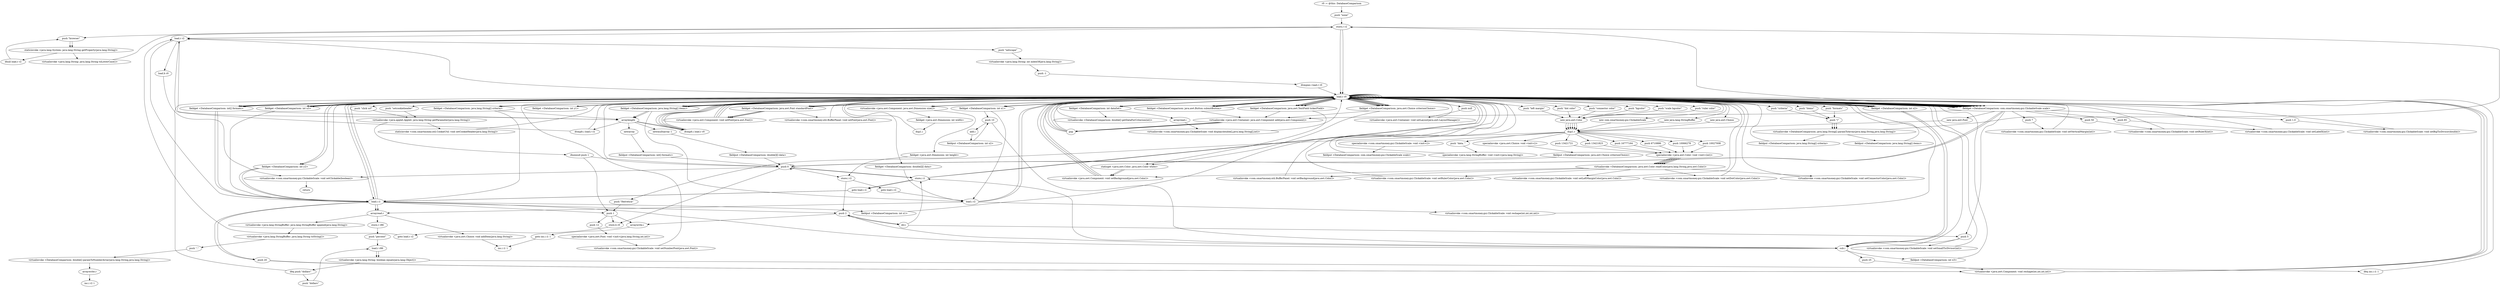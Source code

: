 digraph "" {
    "r0 := @this: DatabaseComparison"
    "push \"none\""
    "r0 := @this: DatabaseComparison"->"push \"none\"";
    "store.r r2"
    "push \"none\""->"store.r r2";
    "push \"browser\""
    "store.r r2"->"push \"browser\"";
    "staticinvoke <java.lang.System: java.lang.String getProperty(java.lang.String)>"
    "push \"browser\""->"staticinvoke <java.lang.System: java.lang.String getProperty(java.lang.String)>";
    "ifnull load.r r2"
    "staticinvoke <java.lang.System: java.lang.String getProperty(java.lang.String)>"->"ifnull load.r r2";
    "ifnull load.r r2"->"push \"browser\"";
    "push \"browser\""->"staticinvoke <java.lang.System: java.lang.String getProperty(java.lang.String)>";
    "virtualinvoke <java.lang.String: java.lang.String toLowerCase()>"
    "staticinvoke <java.lang.System: java.lang.String getProperty(java.lang.String)>"->"virtualinvoke <java.lang.String: java.lang.String toLowerCase()>";
    "virtualinvoke <java.lang.String: java.lang.String toLowerCase()>"->"store.r r2";
    "load.r r2"
    "store.r r2"->"load.r r2";
    "push \"netscape\""
    "load.r r2"->"push \"netscape\"";
    "virtualinvoke <java.lang.String: int indexOf(java.lang.String)>"
    "push \"netscape\""->"virtualinvoke <java.lang.String: int indexOf(java.lang.String)>";
    "push -1"
    "virtualinvoke <java.lang.String: int indexOf(java.lang.String)>"->"push -1";
    "ifcmpne.i load.r r0"
    "push -1"->"ifcmpne.i load.r r0";
    "load.r r0"
    "ifcmpne.i load.r r0"->"load.r r0";
    "push \"setcookieheader\""
    "load.r r0"->"push \"setcookieheader\"";
    "virtualinvoke <java.applet.Applet: java.lang.String getParameter(java.lang.String)>"
    "push \"setcookieheader\""->"virtualinvoke <java.applet.Applet: java.lang.String getParameter(java.lang.String)>";
    "staticinvoke <com.smartmoney.util.CookieUtil: void setCookieHeader(java.lang.String)>"
    "virtualinvoke <java.applet.Applet: java.lang.String getParameter(java.lang.String)>"->"staticinvoke <com.smartmoney.util.CookieUtil: void setCookieHeader(java.lang.String)>";
    "staticinvoke <com.smartmoney.util.CookieUtil: void setCookieHeader(java.lang.String)>"->"load.r r0";
    "load.r r0"->"load.r r0";
    "push \"bgcolor\""
    "load.r r0"->"push \"bgcolor\"";
    "new java.awt.Color"
    "push \"bgcolor\""->"new java.awt.Color";
    "dup1.r"
    "new java.awt.Color"->"dup1.r";
    "push 13421823"
    "dup1.r"->"push 13421823";
    "specialinvoke <java.awt.Color: void <init>(int)>"
    "push 13421823"->"specialinvoke <java.awt.Color: void <init>(int)>";
    "virtualinvoke <DatabaseComparison: java.awt.Color readColor(java.lang.String,java.awt.Color)>"
    "specialinvoke <java.awt.Color: void <init>(int)>"->"virtualinvoke <DatabaseComparison: java.awt.Color readColor(java.lang.String,java.awt.Color)>";
    "virtualinvoke <java.awt.Component: void setBackground(java.awt.Color)>"
    "virtualinvoke <DatabaseComparison: java.awt.Color readColor(java.lang.String,java.awt.Color)>"->"virtualinvoke <java.awt.Component: void setBackground(java.awt.Color)>";
    "virtualinvoke <java.awt.Component: void setBackground(java.awt.Color)>"->"load.r r0";
    "push null"
    "load.r r0"->"push null";
    "virtualinvoke <java.awt.Container: void setLayout(java.awt.LayoutManager)>"
    "push null"->"virtualinvoke <java.awt.Container: void setLayout(java.awt.LayoutManager)>";
    "virtualinvoke <java.awt.Container: void setLayout(java.awt.LayoutManager)>"->"load.r r0";
    "load.r r0"->"load.r r0";
    "push \"criteria\""
    "load.r r0"->"push \"criteria\"";
    "push \"|\""
    "push \"criteria\""->"push \"|\"";
    "virtualinvoke <DatabaseComparison: java.lang.String[] paramToArray(java.lang.String,java.lang.String)>"
    "push \"|\""->"virtualinvoke <DatabaseComparison: java.lang.String[] paramToArray(java.lang.String,java.lang.String)>";
    "fieldput <DatabaseComparison: java.lang.String[] criteria>"
    "virtualinvoke <DatabaseComparison: java.lang.String[] paramToArray(java.lang.String,java.lang.String)>"->"fieldput <DatabaseComparison: java.lang.String[] criteria>";
    "fieldput <DatabaseComparison: java.lang.String[] criteria>"->"load.r r0";
    "load.r r0"->"load.r r0";
    "push \"items\""
    "load.r r0"->"push \"items\"";
    "push \"items\""->"push \"|\"";
    "push \"|\""->"virtualinvoke <DatabaseComparison: java.lang.String[] paramToArray(java.lang.String,java.lang.String)>";
    "fieldput <DatabaseComparison: java.lang.String[] items>"
    "virtualinvoke <DatabaseComparison: java.lang.String[] paramToArray(java.lang.String,java.lang.String)>"->"fieldput <DatabaseComparison: java.lang.String[] items>";
    "fieldput <DatabaseComparison: java.lang.String[] items>"->"load.r r0";
    "push \"formats\""
    "load.r r0"->"push \"formats\"";
    "push \"formats\""->"push \"|\"";
    "push \"|\""->"virtualinvoke <DatabaseComparison: java.lang.String[] paramToArray(java.lang.String,java.lang.String)>";
    "virtualinvoke <DatabaseComparison: java.lang.String[] paramToArray(java.lang.String,java.lang.String)>"->"store.r r2";
    "store.r r2"->"load.r r0";
    "load.r r0"->"load.r r2";
    "arraylength"
    "load.r r2"->"arraylength";
    "newarray"
    "arraylength"->"newarray";
    "fieldput <DatabaseComparison: int[] formats>"
    "newarray"->"fieldput <DatabaseComparison: int[] formats>";
    "push 0"
    "fieldput <DatabaseComparison: int[] formats>"->"push 0";
    "store.i i1"
    "push 0"->"store.i i1";
    "goto load.i i1"
    "store.i i1"->"goto load.i i1";
    "load.i i1"
    "goto load.i i1"->"load.i i1";
    "load.i i1"->"load.r r0";
    "fieldget <DatabaseComparison: int[] formats>"
    "load.r r0"->"fieldget <DatabaseComparison: int[] formats>";
    "fieldget <DatabaseComparison: int[] formats>"->"arraylength";
    "ifcmplt.i load.r r2"
    "arraylength"->"ifcmplt.i load.r r2";
    "ifcmplt.i load.r r2"->"load.r r0";
    "load.r r0"->"load.r r0";
    "fieldget <DatabaseComparison: java.lang.String[] items>"
    "load.r r0"->"fieldget <DatabaseComparison: java.lang.String[] items>";
    "fieldget <DatabaseComparison: java.lang.String[] items>"->"arraylength";
    "newmultiarray 1"
    "arraylength"->"newmultiarray 1";
    "fieldput <DatabaseComparison: double[][] data>"
    "newmultiarray 1"->"fieldput <DatabaseComparison: double[][] data>";
    "fieldput <DatabaseComparison: double[][] data>"->"push 0";
    "store.i r2"
    "push 0"->"store.i r2";
    "goto load.i r2"
    "store.i r2"->"goto load.i r2";
    "load.i r2"
    "goto load.i r2"->"load.i r2";
    "load.i r2"->"load.r r0";
    "load.r r0"->"fieldget <DatabaseComparison: java.lang.String[] items>";
    "fieldget <DatabaseComparison: java.lang.String[] items>"->"arraylength";
    "ifcmplt.i load.r r0"
    "arraylength"->"ifcmplt.i load.r r0";
    "ifcmplt.i load.r r0"->"load.r r0";
    "load.r r0"->"load.r r0";
    "virtualinvoke <java.awt.Component: java.awt.Dimension size()>"
    "load.r r0"->"virtualinvoke <java.awt.Component: java.awt.Dimension size()>";
    "fieldget <java.awt.Dimension: int width>"
    "virtualinvoke <java.awt.Component: java.awt.Dimension size()>"->"fieldget <java.awt.Dimension: int width>";
    "dup1.i"
    "fieldget <java.awt.Dimension: int width>"->"dup1.i";
    "dup1.i"->"load.r r0";
    "load.r r0"->"virtualinvoke <java.awt.Component: java.awt.Dimension size()>";
    "fieldget <java.awt.Dimension: int height>"
    "virtualinvoke <java.awt.Component: java.awt.Dimension size()>"->"fieldget <java.awt.Dimension: int height>";
    "fieldget <java.awt.Dimension: int height>"->"store.i r2";
    "push 2"
    "store.i r2"->"push 2";
    "div.i"
    "push 2"->"div.i";
    "div.i"->"store.i i1";
    "store.i i1"->"load.r r0";
    "load.r r0"->"load.i i1";
    "fieldput <DatabaseComparison: int x1>"
    "load.i i1"->"fieldput <DatabaseComparison: int x1>";
    "fieldput <DatabaseComparison: int x1>"->"load.r r0";
    "load.r r0"->"load.r r0";
    "fieldget <DatabaseComparison: int x1>"
    "load.r r0"->"fieldget <DatabaseComparison: int x1>";
    "push 10"
    "fieldget <DatabaseComparison: int x1>"->"push 10";
    "add.i"
    "push 10"->"add.i";
    "fieldput <DatabaseComparison: int x2>"
    "add.i"->"fieldput <DatabaseComparison: int x2>";
    "fieldput <DatabaseComparison: int x2>"->"push 10";
    "sub.i"
    "push 10"->"sub.i";
    "fieldput <DatabaseComparison: int x3>"
    "sub.i"->"fieldput <DatabaseComparison: int x3>";
    "fieldput <DatabaseComparison: int x3>"->"load.r r0";
    "new java.awt.Choice"
    "load.r r0"->"new java.awt.Choice";
    "new java.awt.Choice"->"dup1.r";
    "specialinvoke <java.awt.Choice: void <init>()>"
    "dup1.r"->"specialinvoke <java.awt.Choice: void <init>()>";
    "fieldput <DatabaseComparison: java.awt.Choice criterionChoice>"
    "specialinvoke <java.awt.Choice: void <init>()>"->"fieldput <DatabaseComparison: java.awt.Choice criterionChoice>";
    "fieldput <DatabaseComparison: java.awt.Choice criterionChoice>"->"push 0";
    "push 0"->"store.i i1";
    "store.i i1"->"goto load.i i1";
    "goto load.i i1"->"load.i i1";
    "load.i i1"->"load.r r0";
    "fieldget <DatabaseComparison: java.lang.String[] criteria>"
    "load.r r0"->"fieldget <DatabaseComparison: java.lang.String[] criteria>";
    "fieldget <DatabaseComparison: java.lang.String[] criteria>"->"arraylength";
    "arraylength"->"ifcmplt.i load.r r0";
    "ifcmplt.i load.r r0"->"load.r r0";
    "load.r r0"->"load.r r0";
    "fieldget <DatabaseComparison: java.awt.Choice criterionChoice>"
    "load.r r0"->"fieldget <DatabaseComparison: java.awt.Choice criterionChoice>";
    "virtualinvoke <java.awt.Container: java.awt.Component add(java.awt.Component)>"
    "fieldget <DatabaseComparison: java.awt.Choice criterionChoice>"->"virtualinvoke <java.awt.Container: java.awt.Component add(java.awt.Component)>";
    "pop"
    "virtualinvoke <java.awt.Container: java.awt.Component add(java.awt.Component)>"->"pop";
    "pop"->"load.r r0";
    "load.r r0"->"fieldget <DatabaseComparison: java.awt.Choice criterionChoice>";
    "fieldget <DatabaseComparison: java.awt.Choice criterionChoice>"->"load.r r0";
    "fieldget <DatabaseComparison: int x2>"
    "load.r r0"->"fieldget <DatabaseComparison: int x2>";
    "fieldget <DatabaseComparison: int x2>"->"load.r r0";
    "fieldget <DatabaseComparison: int y1>"
    "load.r r0"->"fieldget <DatabaseComparison: int y1>";
    "fieldget <DatabaseComparison: int y1>"->"load.r r0";
    "fieldget <DatabaseComparison: int x3>"
    "load.r r0"->"fieldget <DatabaseComparison: int x3>";
    "fieldget <DatabaseComparison: int x3>"->"load.r r0";
    "load.r r0"->"fieldget <DatabaseComparison: int x2>";
    "fieldget <DatabaseComparison: int x2>"->"sub.i";
    "push 25"
    "sub.i"->"push 25";
    "virtualinvoke <java.awt.Component: void reshape(int,int,int,int)>"
    "push 25"->"virtualinvoke <java.awt.Component: void reshape(int,int,int,int)>";
    "virtualinvoke <java.awt.Component: void reshape(int,int,int,int)>"->"load.r r0";
    "load.r r0"->"fieldget <DatabaseComparison: java.awt.Choice criterionChoice>";
    "fieldget <DatabaseComparison: java.awt.Choice criterionChoice>"->"load.r r0";
    "fieldget <DatabaseComparison: java.awt.Font standardFont>"
    "load.r r0"->"fieldget <DatabaseComparison: java.awt.Font standardFont>";
    "virtualinvoke <java.awt.Component: void setFont(java.awt.Font)>"
    "fieldget <DatabaseComparison: java.awt.Font standardFont>"->"virtualinvoke <java.awt.Component: void setFont(java.awt.Font)>";
    "virtualinvoke <java.awt.Component: void setFont(java.awt.Font)>"->"load.r r0";
    "load.r r0"->"fieldget <DatabaseComparison: java.awt.Choice criterionChoice>";
    "staticget <java.awt.Color: java.awt.Color white>"
    "fieldget <DatabaseComparison: java.awt.Choice criterionChoice>"->"staticget <java.awt.Color: java.awt.Color white>";
    "staticget <java.awt.Color: java.awt.Color white>"->"virtualinvoke <java.awt.Component: void setBackground(java.awt.Color)>";
    "virtualinvoke <java.awt.Component: void setBackground(java.awt.Color)>"->"load.r r0";
    "load.r r0"->"fieldget <DatabaseComparison: int x3>";
    "fieldget <DatabaseComparison: int x3>"->"load.r r0";
    "load.r r0"->"fieldget <DatabaseComparison: int x2>";
    "fieldget <DatabaseComparison: int x2>"->"sub.i";
    "sub.i"->"push 2";
    "push 2"->"div.i";
    "push 5"
    "div.i"->"push 5";
    "push 5"->"sub.i";
    "sub.i"->"store.i i1";
    "store.i i1"->"load.r r0";
    "load.r r0"->"load.r r0";
    "fieldget <DatabaseComparison: java.awt.TextField tickerField>"
    "load.r r0"->"fieldget <DatabaseComparison: java.awt.TextField tickerField>";
    "fieldget <DatabaseComparison: java.awt.TextField tickerField>"->"virtualinvoke <java.awt.Container: java.awt.Component add(java.awt.Component)>";
    "virtualinvoke <java.awt.Container: java.awt.Component add(java.awt.Component)>"->"pop";
    "pop"->"load.r r0";
    "load.r r0"->"fieldget <DatabaseComparison: java.awt.TextField tickerField>";
    "fieldget <DatabaseComparison: java.awt.TextField tickerField>"->"load.r r0";
    "load.r r0"->"fieldget <DatabaseComparison: int x2>";
    "fieldget <DatabaseComparison: int x2>"->"load.r r0";
    "fieldget <DatabaseComparison: int y2>"
    "load.r r0"->"fieldget <DatabaseComparison: int y2>";
    "fieldget <DatabaseComparison: int y2>"->"load.i i1";
    "push 20"
    "load.i i1"->"push 20";
    "push 20"->"virtualinvoke <java.awt.Component: void reshape(int,int,int,int)>";
    "virtualinvoke <java.awt.Component: void reshape(int,int,int,int)>"->"load.r r0";
    "load.r r0"->"fieldget <DatabaseComparison: java.awt.TextField tickerField>";
    "fieldget <DatabaseComparison: java.awt.TextField tickerField>"->"load.r r0";
    "load.r r0"->"fieldget <DatabaseComparison: java.awt.Font standardFont>";
    "fieldget <DatabaseComparison: java.awt.Font standardFont>"->"virtualinvoke <java.awt.Component: void setFont(java.awt.Font)>";
    "virtualinvoke <java.awt.Component: void setFont(java.awt.Font)>"->"load.r r0";
    "load.r r0"->"fieldget <DatabaseComparison: java.awt.TextField tickerField>";
    "fieldget <DatabaseComparison: java.awt.TextField tickerField>"->"staticget <java.awt.Color: java.awt.Color white>";
    "staticget <java.awt.Color: java.awt.Color white>"->"virtualinvoke <java.awt.Component: void setBackground(java.awt.Color)>";
    "virtualinvoke <java.awt.Component: void setBackground(java.awt.Color)>"->"load.r r0";
    "load.r r0"->"load.r r0";
    "fieldget <DatabaseComparison: java.awt.Button submitButton>"
    "load.r r0"->"fieldget <DatabaseComparison: java.awt.Button submitButton>";
    "fieldget <DatabaseComparison: java.awt.Button submitButton>"->"virtualinvoke <java.awt.Container: java.awt.Component add(java.awt.Component)>";
    "virtualinvoke <java.awt.Container: java.awt.Component add(java.awt.Component)>"->"pop";
    "pop"->"load.r r0";
    "load.r r0"->"fieldget <DatabaseComparison: java.awt.Button submitButton>";
    "fieldget <DatabaseComparison: java.awt.Button submitButton>"->"load.r r0";
    "load.r r0"->"fieldget <DatabaseComparison: int x3>";
    "fieldget <DatabaseComparison: int x3>"->"load.i i1";
    "load.i i1"->"sub.i";
    "sub.i"->"load.r r0";
    "load.r r0"->"fieldget <DatabaseComparison: int y2>";
    "fieldget <DatabaseComparison: int y2>"->"load.i i1";
    "load.i i1"->"push 20";
    "push 20"->"virtualinvoke <java.awt.Component: void reshape(int,int,int,int)>";
    "virtualinvoke <java.awt.Component: void reshape(int,int,int,int)>"->"load.r r0";
    "load.r r0"->"fieldget <DatabaseComparison: java.awt.Button submitButton>";
    "fieldget <DatabaseComparison: java.awt.Button submitButton>"->"load.r r0";
    "load.r r0"->"fieldget <DatabaseComparison: java.awt.Font standardFont>";
    "fieldget <DatabaseComparison: java.awt.Font standardFont>"->"virtualinvoke <java.awt.Component: void setFont(java.awt.Font)>";
    "virtualinvoke <java.awt.Component: void setFont(java.awt.Font)>"->"load.r r0";
    "new com.smartmoney.gui.ClickableScale"
    "load.r r0"->"new com.smartmoney.gui.ClickableScale";
    "new com.smartmoney.gui.ClickableScale"->"dup1.r";
    "specialinvoke <com.smartmoney.gui.ClickableScale: void <init>()>"
    "dup1.r"->"specialinvoke <com.smartmoney.gui.ClickableScale: void <init>()>";
    "fieldput <DatabaseComparison: com.smartmoney.gui.ClickableScale scale>"
    "specialinvoke <com.smartmoney.gui.ClickableScale: void <init>()>"->"fieldput <DatabaseComparison: com.smartmoney.gui.ClickableScale scale>";
    "fieldput <DatabaseComparison: com.smartmoney.gui.ClickableScale scale>"->"load.r r0";
    "fieldget <DatabaseComparison: com.smartmoney.gui.ClickableScale scale>"
    "load.r r0"->"fieldget <DatabaseComparison: com.smartmoney.gui.ClickableScale scale>";
    "fieldget <DatabaseComparison: com.smartmoney.gui.ClickableScale scale>"->"push 0";
    "virtualinvoke <com.smartmoney.gui.ClickableScale: void setClickable(boolean)>"
    "push 0"->"virtualinvoke <com.smartmoney.gui.ClickableScale: void setClickable(boolean)>";
    "virtualinvoke <com.smartmoney.gui.ClickableScale: void setClickable(boolean)>"->"load.r r0";
    "load.r r0"->"load.r r0";
    "load.r r0"->"fieldget <DatabaseComparison: com.smartmoney.gui.ClickableScale scale>";
    "fieldget <DatabaseComparison: com.smartmoney.gui.ClickableScale scale>"->"virtualinvoke <java.awt.Container: java.awt.Component add(java.awt.Component)>";
    "virtualinvoke <java.awt.Container: java.awt.Component add(java.awt.Component)>"->"pop";
    "pop"->"load.r r0";
    "load.r r0"->"fieldget <DatabaseComparison: com.smartmoney.gui.ClickableScale scale>";
    "fieldget <DatabaseComparison: com.smartmoney.gui.ClickableScale scale>"->"load.r r0";
    "push \"scale bgcolor\""
    "load.r r0"->"push \"scale bgcolor\"";
    "push \"scale bgcolor\""->"new java.awt.Color";
    "new java.awt.Color"->"dup1.r";
    "push 16777164"
    "dup1.r"->"push 16777164";
    "push 16777164"->"specialinvoke <java.awt.Color: void <init>(int)>";
    "specialinvoke <java.awt.Color: void <init>(int)>"->"virtualinvoke <DatabaseComparison: java.awt.Color readColor(java.lang.String,java.awt.Color)>";
    "virtualinvoke <com.smartmoney.util.BufferPanel: void setBackground(java.awt.Color)>"
    "virtualinvoke <DatabaseComparison: java.awt.Color readColor(java.lang.String,java.awt.Color)>"->"virtualinvoke <com.smartmoney.util.BufferPanel: void setBackground(java.awt.Color)>";
    "virtualinvoke <com.smartmoney.util.BufferPanel: void setBackground(java.awt.Color)>"->"load.r r0";
    "load.r r0"->"fieldget <DatabaseComparison: com.smartmoney.gui.ClickableScale scale>";
    "fieldget <DatabaseComparison: com.smartmoney.gui.ClickableScale scale>"->"push 0";
    "push 0"->"push 0";
    "push 0"->"load.r r0";
    "load.r r0"->"fieldget <DatabaseComparison: int x1>";
    "fieldget <DatabaseComparison: int x1>"->"load.i r2";
    "virtualinvoke <com.smartmoney.gui.ClickableScale: void reshape(int,int,int,int)>"
    "load.i r2"->"virtualinvoke <com.smartmoney.gui.ClickableScale: void reshape(int,int,int,int)>";
    "virtualinvoke <com.smartmoney.gui.ClickableScale: void reshape(int,int,int,int)>"->"load.r r0";
    "load.r r0"->"fieldget <DatabaseComparison: com.smartmoney.gui.ClickableScale scale>";
    "fieldget <DatabaseComparison: com.smartmoney.gui.ClickableScale scale>"->"load.r r0";
    "load.r r0"->"fieldget <DatabaseComparison: java.awt.Font standardFont>";
    "virtualinvoke <com.smartmoney.util.BufferPanel: void setFont(java.awt.Font)>"
    "fieldget <DatabaseComparison: java.awt.Font standardFont>"->"virtualinvoke <com.smartmoney.util.BufferPanel: void setFont(java.awt.Font)>";
    "virtualinvoke <com.smartmoney.util.BufferPanel: void setFont(java.awt.Font)>"->"load.r r0";
    "load.r r0"->"fieldget <DatabaseComparison: com.smartmoney.gui.ClickableScale scale>";
    "new java.awt.Font"
    "fieldget <DatabaseComparison: com.smartmoney.gui.ClickableScale scale>"->"new java.awt.Font";
    "new java.awt.Font"->"dup1.r";
    "push \"Helvetica\""
    "dup1.r"->"push \"Helvetica\"";
    "push 1"
    "push \"Helvetica\""->"push 1";
    "push 12"
    "push 1"->"push 12";
    "specialinvoke <java.awt.Font: void <init>(java.lang.String,int,int)>"
    "push 12"->"specialinvoke <java.awt.Font: void <init>(java.lang.String,int,int)>";
    "virtualinvoke <com.smartmoney.gui.ClickableScale: void setNumberFont(java.awt.Font)>"
    "specialinvoke <java.awt.Font: void <init>(java.lang.String,int,int)>"->"virtualinvoke <com.smartmoney.gui.ClickableScale: void setNumberFont(java.awt.Font)>";
    "virtualinvoke <com.smartmoney.gui.ClickableScale: void setNumberFont(java.awt.Font)>"->"load.r r0";
    "load.r r0"->"fieldget <DatabaseComparison: com.smartmoney.gui.ClickableScale scale>";
    "fieldget <DatabaseComparison: com.smartmoney.gui.ClickableScale scale>"->"load.r r0";
    "load.r r0"->"load.r r0";
    "fieldget <DatabaseComparison: int dataSet>"
    "load.r r0"->"fieldget <DatabaseComparison: int dataSet>";
    "virtualinvoke <DatabaseComparison: double[] getDataForCriterion(int)>"
    "fieldget <DatabaseComparison: int dataSet>"->"virtualinvoke <DatabaseComparison: double[] getDataForCriterion(int)>";
    "virtualinvoke <DatabaseComparison: double[] getDataForCriterion(int)>"->"load.r r0";
    "load.r r0"->"fieldget <DatabaseComparison: java.lang.String[] items>";
    "fieldget <DatabaseComparison: java.lang.String[] items>"->"load.r r0";
    "load.r r0"->"fieldget <DatabaseComparison: int[] formats>";
    "fieldget <DatabaseComparison: int[] formats>"->"load.r r0";
    "load.r r0"->"fieldget <DatabaseComparison: int dataSet>";
    "arrayread.i"
    "fieldget <DatabaseComparison: int dataSet>"->"arrayread.i";
    "virtualinvoke <com.smartmoney.gui.ClickableScale: void display(double[],java.lang.String[],int)>"
    "arrayread.i"->"virtualinvoke <com.smartmoney.gui.ClickableScale: void display(double[],java.lang.String[],int)>";
    "virtualinvoke <com.smartmoney.gui.ClickableScale: void display(double[],java.lang.String[],int)>"->"load.r r0";
    "load.r r0"->"fieldget <DatabaseComparison: com.smartmoney.gui.ClickableScale scale>";
    "push 7"
    "fieldget <DatabaseComparison: com.smartmoney.gui.ClickableScale scale>"->"push 7";
    "virtualinvoke <com.smartmoney.gui.ClickableScale: void setVerticalMargin(int)>"
    "push 7"->"virtualinvoke <com.smartmoney.gui.ClickableScale: void setVerticalMargin(int)>";
    "virtualinvoke <com.smartmoney.gui.ClickableScale: void setVerticalMargin(int)>"->"load.r r0";
    "load.r r0"->"fieldget <DatabaseComparison: com.smartmoney.gui.ClickableScale scale>";
    "push 50"
    "fieldget <DatabaseComparison: com.smartmoney.gui.ClickableScale scale>"->"push 50";
    "virtualinvoke <com.smartmoney.gui.ClickableScale: void setRulerX(int)>"
    "push 50"->"virtualinvoke <com.smartmoney.gui.ClickableScale: void setRulerX(int)>";
    "virtualinvoke <com.smartmoney.gui.ClickableScale: void setRulerX(int)>"->"load.r r0";
    "load.r r0"->"fieldget <DatabaseComparison: com.smartmoney.gui.ClickableScale scale>";
    "push 85"
    "fieldget <DatabaseComparison: com.smartmoney.gui.ClickableScale scale>"->"push 85";
    "virtualinvoke <com.smartmoney.gui.ClickableScale: void setLabelX(int)>"
    "push 85"->"virtualinvoke <com.smartmoney.gui.ClickableScale: void setLabelX(int)>";
    "virtualinvoke <com.smartmoney.gui.ClickableScale: void setLabelX(int)>"->"load.r r0";
    "load.r r0"->"fieldget <DatabaseComparison: com.smartmoney.gui.ClickableScale scale>";
    "fieldget <DatabaseComparison: com.smartmoney.gui.ClickableScale scale>"->"push 5";
    "virtualinvoke <com.smartmoney.gui.ClickableScale: void setSmallTicDivisor(int)>"
    "push 5"->"virtualinvoke <com.smartmoney.gui.ClickableScale: void setSmallTicDivisor(int)>";
    "virtualinvoke <com.smartmoney.gui.ClickableScale: void setSmallTicDivisor(int)>"->"load.r r0";
    "load.r r0"->"fieldget <DatabaseComparison: com.smartmoney.gui.ClickableScale scale>";
    "push 1.0"
    "fieldget <DatabaseComparison: com.smartmoney.gui.ClickableScale scale>"->"push 1.0";
    "virtualinvoke <com.smartmoney.gui.ClickableScale: void setBigTicDivisor(double)>"
    "push 1.0"->"virtualinvoke <com.smartmoney.gui.ClickableScale: void setBigTicDivisor(double)>";
    "virtualinvoke <com.smartmoney.gui.ClickableScale: void setBigTicDivisor(double)>"->"load.r r0";
    "load.r r0"->"fieldget <DatabaseComparison: com.smartmoney.gui.ClickableScale scale>";
    "fieldget <DatabaseComparison: com.smartmoney.gui.ClickableScale scale>"->"load.r r0";
    "push \"ruler color\""
    "load.r r0"->"push \"ruler color\"";
    "push \"ruler color\""->"new java.awt.Color";
    "new java.awt.Color"->"dup1.r";
    "push 6710886"
    "dup1.r"->"push 6710886";
    "push 6710886"->"specialinvoke <java.awt.Color: void <init>(int)>";
    "specialinvoke <java.awt.Color: void <init>(int)>"->"virtualinvoke <DatabaseComparison: java.awt.Color readColor(java.lang.String,java.awt.Color)>";
    "virtualinvoke <com.smartmoney.gui.ClickableScale: void setRulerColor(java.awt.Color)>"
    "virtualinvoke <DatabaseComparison: java.awt.Color readColor(java.lang.String,java.awt.Color)>"->"virtualinvoke <com.smartmoney.gui.ClickableScale: void setRulerColor(java.awt.Color)>";
    "virtualinvoke <com.smartmoney.gui.ClickableScale: void setRulerColor(java.awt.Color)>"->"load.r r0";
    "load.r r0"->"fieldget <DatabaseComparison: com.smartmoney.gui.ClickableScale scale>";
    "fieldget <DatabaseComparison: com.smartmoney.gui.ClickableScale scale>"->"load.r r0";
    "push \"left margin\""
    "load.r r0"->"push \"left margin\"";
    "push \"left margin\""->"new java.awt.Color";
    "new java.awt.Color"->"dup1.r";
    "push 10066278"
    "dup1.r"->"push 10066278";
    "push 10066278"->"specialinvoke <java.awt.Color: void <init>(int)>";
    "specialinvoke <java.awt.Color: void <init>(int)>"->"virtualinvoke <DatabaseComparison: java.awt.Color readColor(java.lang.String,java.awt.Color)>";
    "virtualinvoke <com.smartmoney.gui.ClickableScale: void setLeftMarginColor(java.awt.Color)>"
    "virtualinvoke <DatabaseComparison: java.awt.Color readColor(java.lang.String,java.awt.Color)>"->"virtualinvoke <com.smartmoney.gui.ClickableScale: void setLeftMarginColor(java.awt.Color)>";
    "virtualinvoke <com.smartmoney.gui.ClickableScale: void setLeftMarginColor(java.awt.Color)>"->"load.r r0";
    "load.r r0"->"fieldget <DatabaseComparison: com.smartmoney.gui.ClickableScale scale>";
    "fieldget <DatabaseComparison: com.smartmoney.gui.ClickableScale scale>"->"load.r r0";
    "push \"dot color\""
    "load.r r0"->"push \"dot color\"";
    "push \"dot color\""->"new java.awt.Color";
    "new java.awt.Color"->"dup1.r";
    "push 10027008"
    "dup1.r"->"push 10027008";
    "push 10027008"->"specialinvoke <java.awt.Color: void <init>(int)>";
    "specialinvoke <java.awt.Color: void <init>(int)>"->"virtualinvoke <DatabaseComparison: java.awt.Color readColor(java.lang.String,java.awt.Color)>";
    "virtualinvoke <com.smartmoney.gui.ClickableScale: void setDotColor(java.awt.Color)>"
    "virtualinvoke <DatabaseComparison: java.awt.Color readColor(java.lang.String,java.awt.Color)>"->"virtualinvoke <com.smartmoney.gui.ClickableScale: void setDotColor(java.awt.Color)>";
    "virtualinvoke <com.smartmoney.gui.ClickableScale: void setDotColor(java.awt.Color)>"->"load.r r0";
    "load.r r0"->"fieldget <DatabaseComparison: com.smartmoney.gui.ClickableScale scale>";
    "fieldget <DatabaseComparison: com.smartmoney.gui.ClickableScale scale>"->"load.r r0";
    "push \"connector color\""
    "load.r r0"->"push \"connector color\"";
    "push \"connector color\""->"new java.awt.Color";
    "new java.awt.Color"->"dup1.r";
    "push 13421721"
    "dup1.r"->"push 13421721";
    "push 13421721"->"specialinvoke <java.awt.Color: void <init>(int)>";
    "specialinvoke <java.awt.Color: void <init>(int)>"->"virtualinvoke <DatabaseComparison: java.awt.Color readColor(java.lang.String,java.awt.Color)>";
    "virtualinvoke <com.smartmoney.gui.ClickableScale: void setConnectorColor(java.awt.Color)>"
    "virtualinvoke <DatabaseComparison: java.awt.Color readColor(java.lang.String,java.awt.Color)>"->"virtualinvoke <com.smartmoney.gui.ClickableScale: void setConnectorColor(java.awt.Color)>";
    "virtualinvoke <com.smartmoney.gui.ClickableScale: void setConnectorColor(java.awt.Color)>"->"load.r r0";
    "load.r r0"->"fieldget <DatabaseComparison: com.smartmoney.gui.ClickableScale scale>";
    "fieldget <DatabaseComparison: com.smartmoney.gui.ClickableScale scale>"->"store.r r2";
    "store.r r2"->"load.r r0";
    "push \"click url\""
    "load.r r0"->"push \"click url\"";
    "push \"click url\""->"virtualinvoke <java.applet.Applet: java.lang.String getParameter(java.lang.String)>";
    "ifnonnull push 1"
    "virtualinvoke <java.applet.Applet: java.lang.String getParameter(java.lang.String)>"->"ifnonnull push 1";
    "ifnonnull push 1"->"push 0";
    "store.b r0"
    "push 0"->"store.b r0";
    "goto load.r r2"
    "store.b r0"->"goto load.r r2";
    "goto load.r r2"->"load.r r2";
    "load.b r0"
    "load.r r2"->"load.b r0";
    "load.b r0"->"virtualinvoke <com.smartmoney.gui.ClickableScale: void setClickable(boolean)>";
    "return"
    "virtualinvoke <com.smartmoney.gui.ClickableScale: void setClickable(boolean)>"->"return";
    "ifnonnull push 1"->"push 1";
    "push 1"->"store.b r0";
    "ifcmplt.i load.r r0"->"load.r r0";
    "load.r r0"->"fieldget <DatabaseComparison: java.awt.Choice criterionChoice>";
    "fieldget <DatabaseComparison: java.awt.Choice criterionChoice>"->"load.r r0";
    "load.r r0"->"fieldget <DatabaseComparison: java.lang.String[] criteria>";
    "fieldget <DatabaseComparison: java.lang.String[] criteria>"->"load.i i1";
    "arrayread.r"
    "load.i i1"->"arrayread.r";
    "virtualinvoke <java.awt.Choice: void addItem(java.lang.String)>"
    "arrayread.r"->"virtualinvoke <java.awt.Choice: void addItem(java.lang.String)>";
    "inc.i i1 1"
    "virtualinvoke <java.awt.Choice: void addItem(java.lang.String)>"->"inc.i i1 1";
    "ifcmplt.i load.r r0"->"load.r r0";
    "fieldget <DatabaseComparison: double[][] data>"
    "load.r r0"->"fieldget <DatabaseComparison: double[][] data>";
    "fieldget <DatabaseComparison: double[][] data>"->"load.i r2";
    "load.i r2"->"load.r r0";
    "new java.lang.StringBuffer"
    "load.r r0"->"new java.lang.StringBuffer";
    "new java.lang.StringBuffer"->"dup1.r";
    "push \"data, \""
    "dup1.r"->"push \"data, \"";
    "specialinvoke <java.lang.StringBuffer: void <init>(java.lang.String)>"
    "push \"data, \""->"specialinvoke <java.lang.StringBuffer: void <init>(java.lang.String)>";
    "specialinvoke <java.lang.StringBuffer: void <init>(java.lang.String)>"->"load.r r0";
    "load.r r0"->"fieldget <DatabaseComparison: java.lang.String[] items>";
    "fieldget <DatabaseComparison: java.lang.String[] items>"->"load.i r2";
    "load.i r2"->"arrayread.r";
    "virtualinvoke <java.lang.StringBuffer: java.lang.StringBuffer append(java.lang.String)>"
    "arrayread.r"->"virtualinvoke <java.lang.StringBuffer: java.lang.StringBuffer append(java.lang.String)>";
    "virtualinvoke <java.lang.StringBuffer: java.lang.String toString()>"
    "virtualinvoke <java.lang.StringBuffer: java.lang.StringBuffer append(java.lang.String)>"->"virtualinvoke <java.lang.StringBuffer: java.lang.String toString()>";
    "push \",\""
    "virtualinvoke <java.lang.StringBuffer: java.lang.String toString()>"->"push \",\"";
    "virtualinvoke <DatabaseComparison: double[] paramToNumberArray(java.lang.String,java.lang.String)>"
    "push \",\""->"virtualinvoke <DatabaseComparison: double[] paramToNumberArray(java.lang.String,java.lang.String)>";
    "arraywrite.r"
    "virtualinvoke <DatabaseComparison: double[] paramToNumberArray(java.lang.String,java.lang.String)>"->"arraywrite.r";
    "inc.i r2 1"
    "arraywrite.r"->"inc.i r2 1";
    "ifcmplt.i load.r r2"->"load.r r2";
    "load.r r2"->"load.i i1";
    "load.i i1"->"arrayread.r";
    "store.r r86"
    "arrayread.r"->"store.r r86";
    "push \"percent\""
    "store.r r86"->"push \"percent\"";
    "load.r r86"
    "push \"percent\""->"load.r r86";
    "virtualinvoke <java.lang.String: boolean equals(java.lang.Object)>"
    "load.r r86"->"virtualinvoke <java.lang.String: boolean equals(java.lang.Object)>";
    "ifeq push \"dollars\""
    "virtualinvoke <java.lang.String: boolean equals(java.lang.Object)>"->"ifeq push \"dollars\"";
    "ifeq push \"dollars\""->"load.r r0";
    "load.r r0"->"fieldget <DatabaseComparison: int[] formats>";
    "fieldget <DatabaseComparison: int[] formats>"->"load.i i1";
    "load.i i1"->"push 1";
    "arraywrite.i"
    "push 1"->"arraywrite.i";
    "goto inc.i i1 1"
    "arraywrite.i"->"goto inc.i i1 1";
    "goto inc.i i1 1"->"inc.i i1 1";
    "push \"dollars\""
    "ifeq push \"dollars\""->"push \"dollars\"";
    "push \"dollars\""->"load.r r86";
    "load.r r86"->"virtualinvoke <java.lang.String: boolean equals(java.lang.Object)>";
    "ifeq inc.i i1 1"
    "virtualinvoke <java.lang.String: boolean equals(java.lang.Object)>"->"ifeq inc.i i1 1";
    "ifeq inc.i i1 1"->"load.r r0";
    "load.r r0"->"fieldget <DatabaseComparison: int[] formats>";
    "fieldget <DatabaseComparison: int[] formats>"->"load.i i1";
    "load.i i1"->"push 2";
    "push 2"->"arraywrite.i";
}
